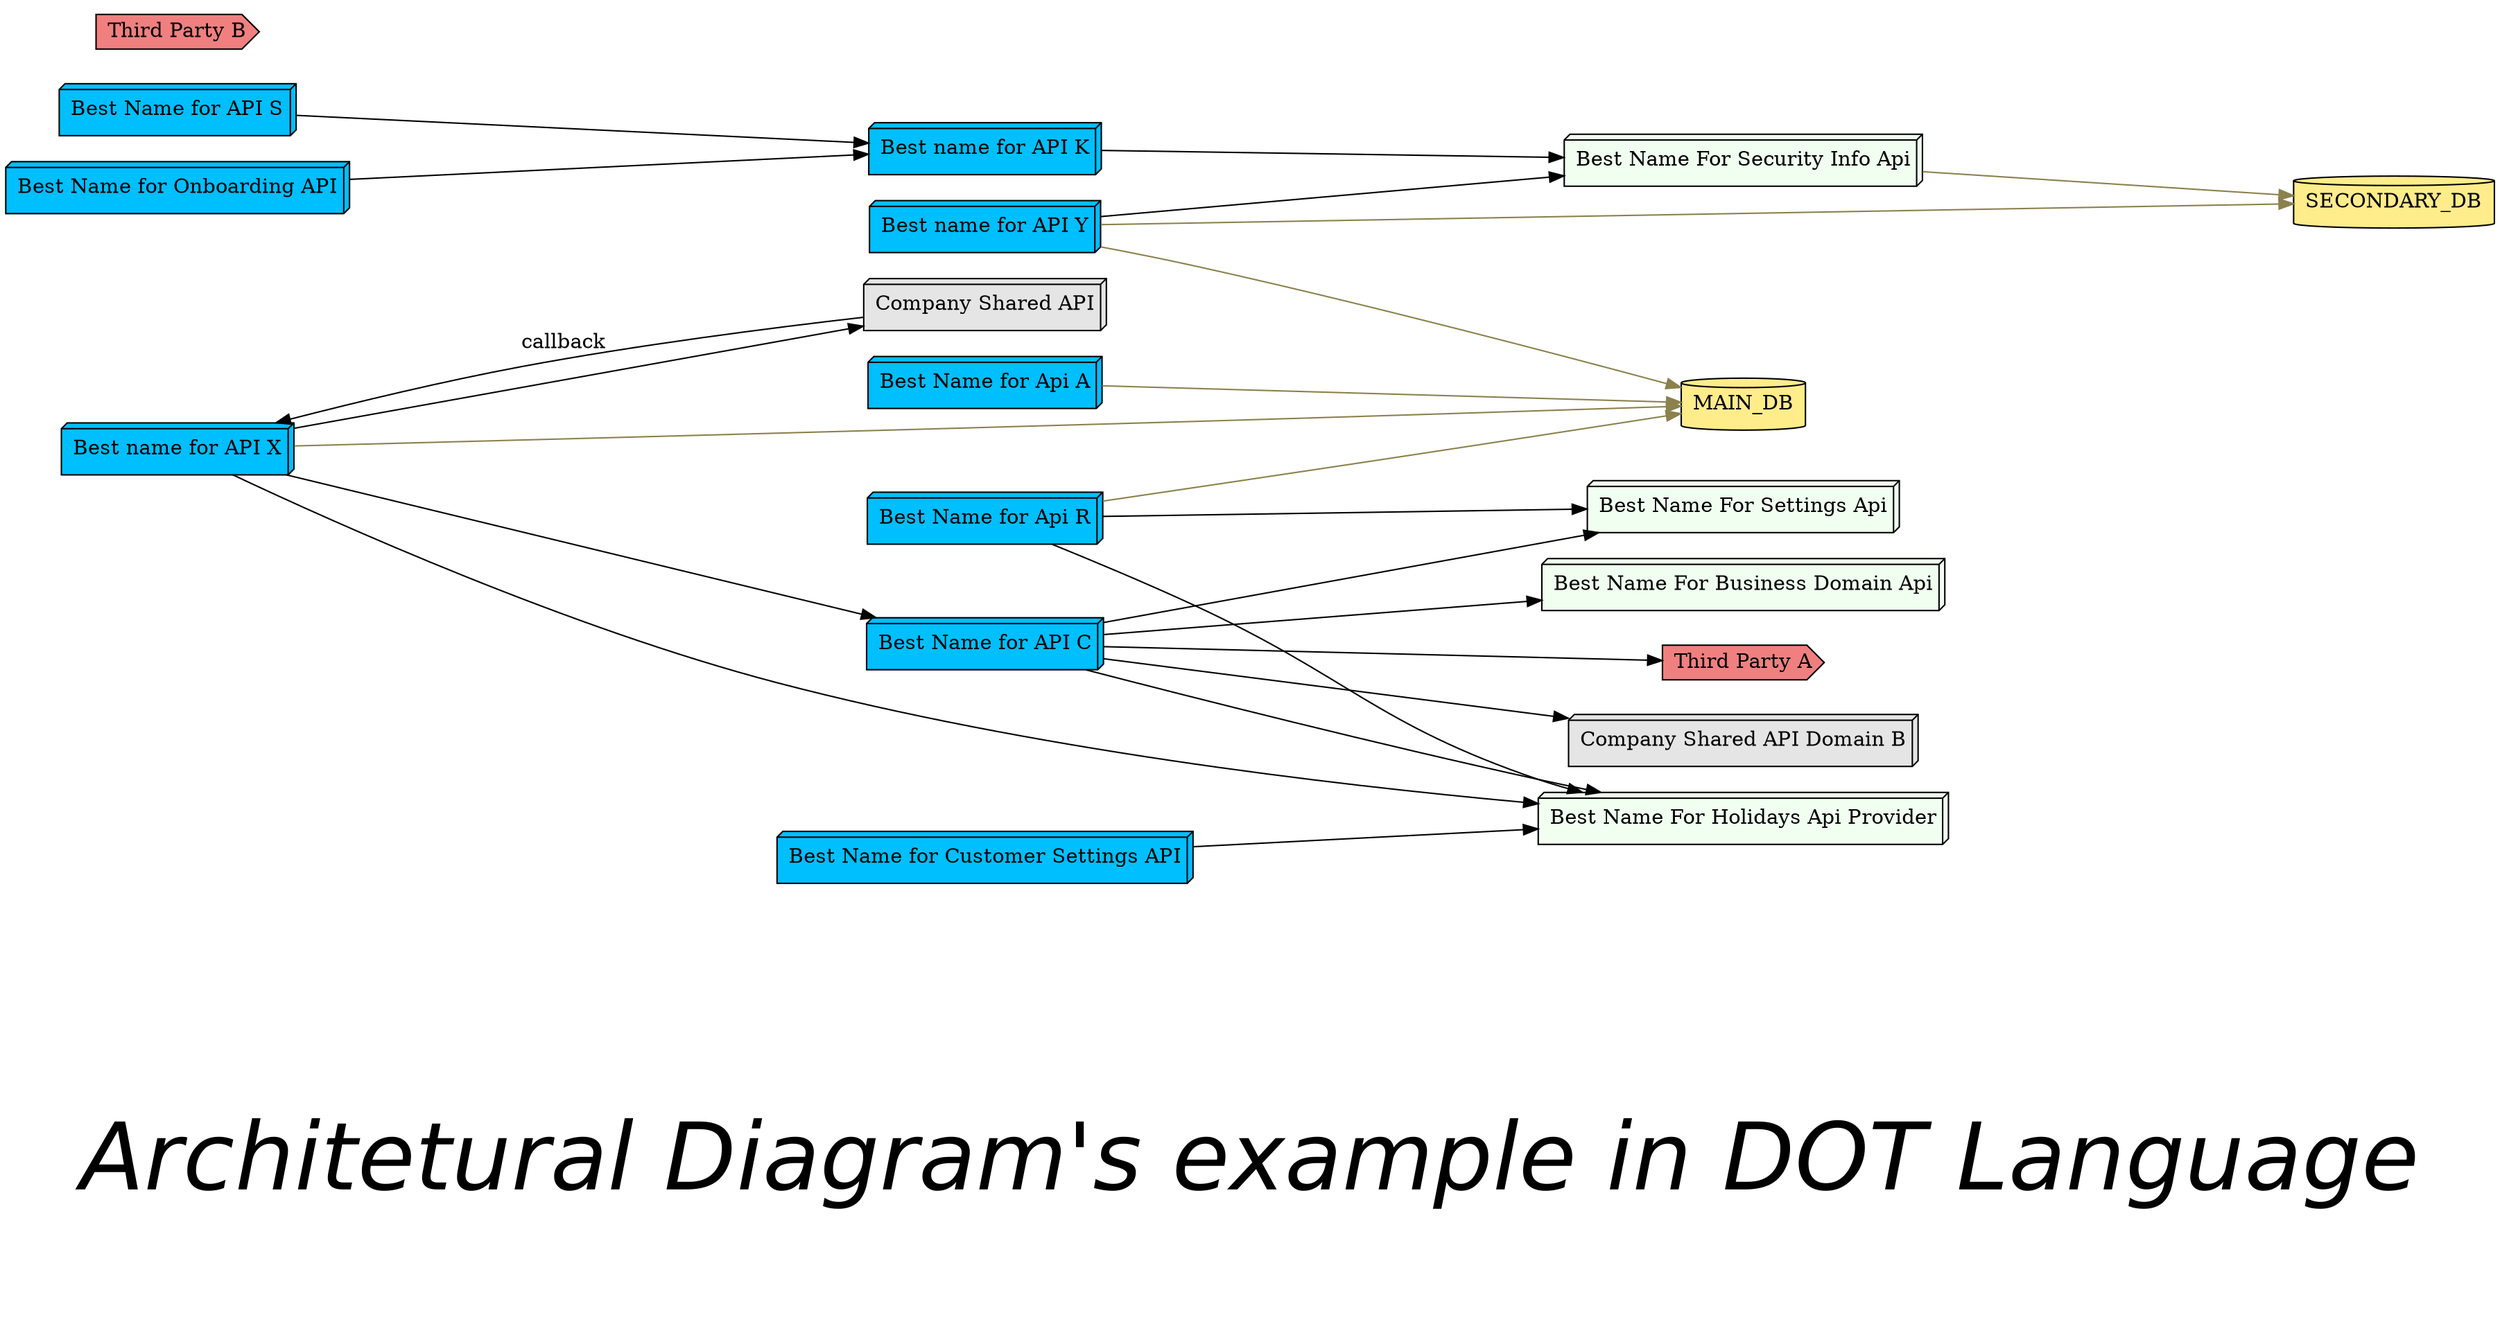 digraph G {
  rankdir=LR;
  label="\n\nArchitetural Diagram's example in DOT Language\n\n"
  ratio = fill
  fontsize=65
  fontname = "Helvetica-Oblique"
  ranksep=3.3
  overlap=false

  {
    /* Databases */
    node[shape=cylinder fillcolor=lightgoldenrod1 style=filled]
    MAIN_DB;
    SECONDARY_DB;
  }

  {
    /* Main APIs */
    node[shape=box3d fillcolor=deepskyblue style=filled];
    fontsize=35

    api_a [label="Best Name for Api A"];
    api_y [label="Best name for API Y"];
    api_x [label="Best name for API X"];
    api_k [label="Best name for API K"];
    onboarding_api [label="Best Name for Onboarding API"];
    customer_settings_api [label="Best Name for Customer Settings API"];
    api_c [label="Best Name for API C"];
    api_s [label="Best Name for API S"];
    api_r [label="Best Name for Api R"];
  }

  {
    /* APIs Core */
    node[shape=box3d fillcolor=gray90 style=filled];

    another_compay_share_api [label="Company Shared API Domain B"];
    company_shared_api_a [label="Company Shared API"];
  }

  {
    /* Common APIs */
    node[shape=box3d fillcolor=honeydew style=filled];

    settings_api [label="Best Name For Settings Api"];
    biz_domain_api [label="Best Name For Business Domain Api"];
    holidays [label="Best Name For Holidays Api Provider"];
    security_info_api [label="Best Name For Security Info Api"];
  }

  {
    /* Third-Party Services */
    node [shape=cds fillcolor=lightcoral style=filled];

    third_party_service_a [label="Third Party A"];
    third_party_service_b [label="Third Party B"];
  }

  /*
    DBs
  */
  {
    edge [color="lightgoldenrod4"]
    api_a -> MAIN_DB;
    api_x -> MAIN_DB;
    api_r -> MAIN_DB;
    security_info_api -> SECONDARY_DB;
    api_y -> { MAIN_DB SECONDARY_DB };
  }

  /* 
    Integrações 
  */
  api_c -> { settings_api biz_domain_api holidays another_compay_share_api third_party_service_a }
  api_x -> { holidays company_shared_api_a api_c } 
  company_shared_api_a -> api_x [label="callback"]
  api_k -> security_info_api
  onboarding_api -> api_k
  customer_settings_api -> holidays
  api_s -> api_k 
  api_r -> { holidays settings_api }
  api_y -> security_info_api
}

